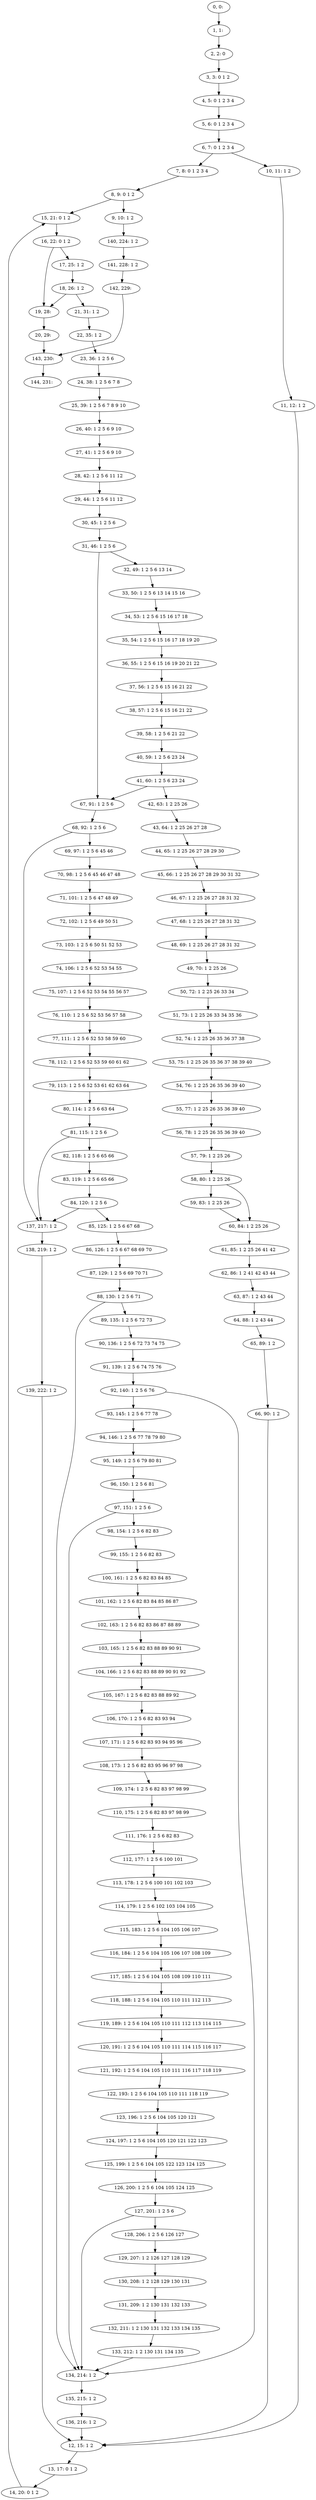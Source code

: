 digraph G {
0[label="0, 0: "];
1[label="1, 1: "];
2[label="2, 2: 0 "];
3[label="3, 3: 0 1 2 "];
4[label="4, 5: 0 1 2 3 4 "];
5[label="5, 6: 0 1 2 3 4 "];
6[label="6, 7: 0 1 2 3 4 "];
7[label="7, 8: 0 1 2 3 4 "];
8[label="8, 9: 0 1 2 "];
9[label="9, 10: 1 2 "];
10[label="10, 11: 1 2 "];
11[label="11, 12: 1 2 "];
12[label="12, 15: 1 2 "];
13[label="13, 17: 0 1 2 "];
14[label="14, 20: 0 1 2 "];
15[label="15, 21: 0 1 2 "];
16[label="16, 22: 0 1 2 "];
17[label="17, 25: 1 2 "];
18[label="18, 26: 1 2 "];
19[label="19, 28: "];
20[label="20, 29: "];
21[label="21, 31: 1 2 "];
22[label="22, 35: 1 2 "];
23[label="23, 36: 1 2 5 6 "];
24[label="24, 38: 1 2 5 6 7 8 "];
25[label="25, 39: 1 2 5 6 7 8 9 10 "];
26[label="26, 40: 1 2 5 6 9 10 "];
27[label="27, 41: 1 2 5 6 9 10 "];
28[label="28, 42: 1 2 5 6 11 12 "];
29[label="29, 44: 1 2 5 6 11 12 "];
30[label="30, 45: 1 2 5 6 "];
31[label="31, 46: 1 2 5 6 "];
32[label="32, 49: 1 2 5 6 13 14 "];
33[label="33, 50: 1 2 5 6 13 14 15 16 "];
34[label="34, 53: 1 2 5 6 15 16 17 18 "];
35[label="35, 54: 1 2 5 6 15 16 17 18 19 20 "];
36[label="36, 55: 1 2 5 6 15 16 19 20 21 22 "];
37[label="37, 56: 1 2 5 6 15 16 21 22 "];
38[label="38, 57: 1 2 5 6 15 16 21 22 "];
39[label="39, 58: 1 2 5 6 21 22 "];
40[label="40, 59: 1 2 5 6 23 24 "];
41[label="41, 60: 1 2 5 6 23 24 "];
42[label="42, 63: 1 2 25 26 "];
43[label="43, 64: 1 2 25 26 27 28 "];
44[label="44, 65: 1 2 25 26 27 28 29 30 "];
45[label="45, 66: 1 2 25 26 27 28 29 30 31 32 "];
46[label="46, 67: 1 2 25 26 27 28 31 32 "];
47[label="47, 68: 1 2 25 26 27 28 31 32 "];
48[label="48, 69: 1 2 25 26 27 28 31 32 "];
49[label="49, 70: 1 2 25 26 "];
50[label="50, 72: 1 2 25 26 33 34 "];
51[label="51, 73: 1 2 25 26 33 34 35 36 "];
52[label="52, 74: 1 2 25 26 35 36 37 38 "];
53[label="53, 75: 1 2 25 26 35 36 37 38 39 40 "];
54[label="54, 76: 1 2 25 26 35 36 39 40 "];
55[label="55, 77: 1 2 25 26 35 36 39 40 "];
56[label="56, 78: 1 2 25 26 35 36 39 40 "];
57[label="57, 79: 1 2 25 26 "];
58[label="58, 80: 1 2 25 26 "];
59[label="59, 83: 1 2 25 26 "];
60[label="60, 84: 1 2 25 26 "];
61[label="61, 85: 1 2 25 26 41 42 "];
62[label="62, 86: 1 2 41 42 43 44 "];
63[label="63, 87: 1 2 43 44 "];
64[label="64, 88: 1 2 43 44 "];
65[label="65, 89: 1 2 "];
66[label="66, 90: 1 2 "];
67[label="67, 91: 1 2 5 6 "];
68[label="68, 92: 1 2 5 6 "];
69[label="69, 97: 1 2 5 6 45 46 "];
70[label="70, 98: 1 2 5 6 45 46 47 48 "];
71[label="71, 101: 1 2 5 6 47 48 49 "];
72[label="72, 102: 1 2 5 6 49 50 51 "];
73[label="73, 103: 1 2 5 6 50 51 52 53 "];
74[label="74, 106: 1 2 5 6 52 53 54 55 "];
75[label="75, 107: 1 2 5 6 52 53 54 55 56 57 "];
76[label="76, 110: 1 2 5 6 52 53 56 57 58 "];
77[label="77, 111: 1 2 5 6 52 53 58 59 60 "];
78[label="78, 112: 1 2 5 6 52 53 59 60 61 62 "];
79[label="79, 113: 1 2 5 6 52 53 61 62 63 64 "];
80[label="80, 114: 1 2 5 6 63 64 "];
81[label="81, 115: 1 2 5 6 "];
82[label="82, 118: 1 2 5 6 65 66 "];
83[label="83, 119: 1 2 5 6 65 66 "];
84[label="84, 120: 1 2 5 6 "];
85[label="85, 125: 1 2 5 6 67 68 "];
86[label="86, 126: 1 2 5 6 67 68 69 70 "];
87[label="87, 129: 1 2 5 6 69 70 71 "];
88[label="88, 130: 1 2 5 6 71 "];
89[label="89, 135: 1 2 5 6 72 73 "];
90[label="90, 136: 1 2 5 6 72 73 74 75 "];
91[label="91, 139: 1 2 5 6 74 75 76 "];
92[label="92, 140: 1 2 5 6 76 "];
93[label="93, 145: 1 2 5 6 77 78 "];
94[label="94, 146: 1 2 5 6 77 78 79 80 "];
95[label="95, 149: 1 2 5 6 79 80 81 "];
96[label="96, 150: 1 2 5 6 81 "];
97[label="97, 151: 1 2 5 6 "];
98[label="98, 154: 1 2 5 6 82 83 "];
99[label="99, 155: 1 2 5 6 82 83 "];
100[label="100, 161: 1 2 5 6 82 83 84 85 "];
101[label="101, 162: 1 2 5 6 82 83 84 85 86 87 "];
102[label="102, 163: 1 2 5 6 82 83 86 87 88 89 "];
103[label="103, 165: 1 2 5 6 82 83 88 89 90 91 "];
104[label="104, 166: 1 2 5 6 82 83 88 89 90 91 92 "];
105[label="105, 167: 1 2 5 6 82 83 88 89 92 "];
106[label="106, 170: 1 2 5 6 82 83 93 94 "];
107[label="107, 171: 1 2 5 6 82 83 93 94 95 96 "];
108[label="108, 173: 1 2 5 6 82 83 95 96 97 98 "];
109[label="109, 174: 1 2 5 6 82 83 97 98 99 "];
110[label="110, 175: 1 2 5 6 82 83 97 98 99 "];
111[label="111, 176: 1 2 5 6 82 83 "];
112[label="112, 177: 1 2 5 6 100 101 "];
113[label="113, 178: 1 2 5 6 100 101 102 103 "];
114[label="114, 179: 1 2 5 6 102 103 104 105 "];
115[label="115, 183: 1 2 5 6 104 105 106 107 "];
116[label="116, 184: 1 2 5 6 104 105 106 107 108 109 "];
117[label="117, 185: 1 2 5 6 104 105 108 109 110 111 "];
118[label="118, 188: 1 2 5 6 104 105 110 111 112 113 "];
119[label="119, 189: 1 2 5 6 104 105 110 111 112 113 114 115 "];
120[label="120, 191: 1 2 5 6 104 105 110 111 114 115 116 117 "];
121[label="121, 192: 1 2 5 6 104 105 110 111 116 117 118 119 "];
122[label="122, 193: 1 2 5 6 104 105 110 111 118 119 "];
123[label="123, 196: 1 2 5 6 104 105 120 121 "];
124[label="124, 197: 1 2 5 6 104 105 120 121 122 123 "];
125[label="125, 199: 1 2 5 6 104 105 122 123 124 125 "];
126[label="126, 200: 1 2 5 6 104 105 124 125 "];
127[label="127, 201: 1 2 5 6 "];
128[label="128, 206: 1 2 5 6 126 127 "];
129[label="129, 207: 1 2 126 127 128 129 "];
130[label="130, 208: 1 2 128 129 130 131 "];
131[label="131, 209: 1 2 130 131 132 133 "];
132[label="132, 211: 1 2 130 131 132 133 134 135 "];
133[label="133, 212: 1 2 130 131 134 135 "];
134[label="134, 214: 1 2 "];
135[label="135, 215: 1 2 "];
136[label="136, 216: 1 2 "];
137[label="137, 217: 1 2 "];
138[label="138, 219: 1 2 "];
139[label="139, 222: 1 2 "];
140[label="140, 224: 1 2 "];
141[label="141, 228: 1 2 "];
142[label="142, 229: "];
143[label="143, 230: "];
144[label="144, 231: "];
0->1 ;
1->2 ;
2->3 ;
3->4 ;
4->5 ;
5->6 ;
6->7 ;
6->10 ;
7->8 ;
8->9 ;
8->15 ;
9->140 ;
10->11 ;
11->12 ;
12->13 ;
13->14 ;
14->15 ;
15->16 ;
16->17 ;
16->19 ;
17->18 ;
18->19 ;
18->21 ;
19->20 ;
20->143 ;
21->22 ;
22->23 ;
23->24 ;
24->25 ;
25->26 ;
26->27 ;
27->28 ;
28->29 ;
29->30 ;
30->31 ;
31->32 ;
31->67 ;
32->33 ;
33->34 ;
34->35 ;
35->36 ;
36->37 ;
37->38 ;
38->39 ;
39->40 ;
40->41 ;
41->42 ;
41->67 ;
42->43 ;
43->44 ;
44->45 ;
45->46 ;
46->47 ;
47->48 ;
48->49 ;
49->50 ;
50->51 ;
51->52 ;
52->53 ;
53->54 ;
54->55 ;
55->56 ;
56->57 ;
57->58 ;
58->59 ;
58->60 ;
59->60 ;
60->61 ;
61->62 ;
62->63 ;
63->64 ;
64->65 ;
65->66 ;
66->12 ;
67->68 ;
68->69 ;
68->137 ;
69->70 ;
70->71 ;
71->72 ;
72->73 ;
73->74 ;
74->75 ;
75->76 ;
76->77 ;
77->78 ;
78->79 ;
79->80 ;
80->81 ;
81->82 ;
81->137 ;
82->83 ;
83->84 ;
84->85 ;
84->137 ;
85->86 ;
86->87 ;
87->88 ;
88->89 ;
88->134 ;
89->90 ;
90->91 ;
91->92 ;
92->93 ;
92->134 ;
93->94 ;
94->95 ;
95->96 ;
96->97 ;
97->98 ;
97->134 ;
98->99 ;
99->100 ;
100->101 ;
101->102 ;
102->103 ;
103->104 ;
104->105 ;
105->106 ;
106->107 ;
107->108 ;
108->109 ;
109->110 ;
110->111 ;
111->112 ;
112->113 ;
113->114 ;
114->115 ;
115->116 ;
116->117 ;
117->118 ;
118->119 ;
119->120 ;
120->121 ;
121->122 ;
122->123 ;
123->124 ;
124->125 ;
125->126 ;
126->127 ;
127->128 ;
127->134 ;
128->129 ;
129->130 ;
130->131 ;
131->132 ;
132->133 ;
133->134 ;
134->135 ;
135->136 ;
136->12 ;
137->138 ;
138->139 ;
139->12 ;
140->141 ;
141->142 ;
142->143 ;
143->144 ;
}
